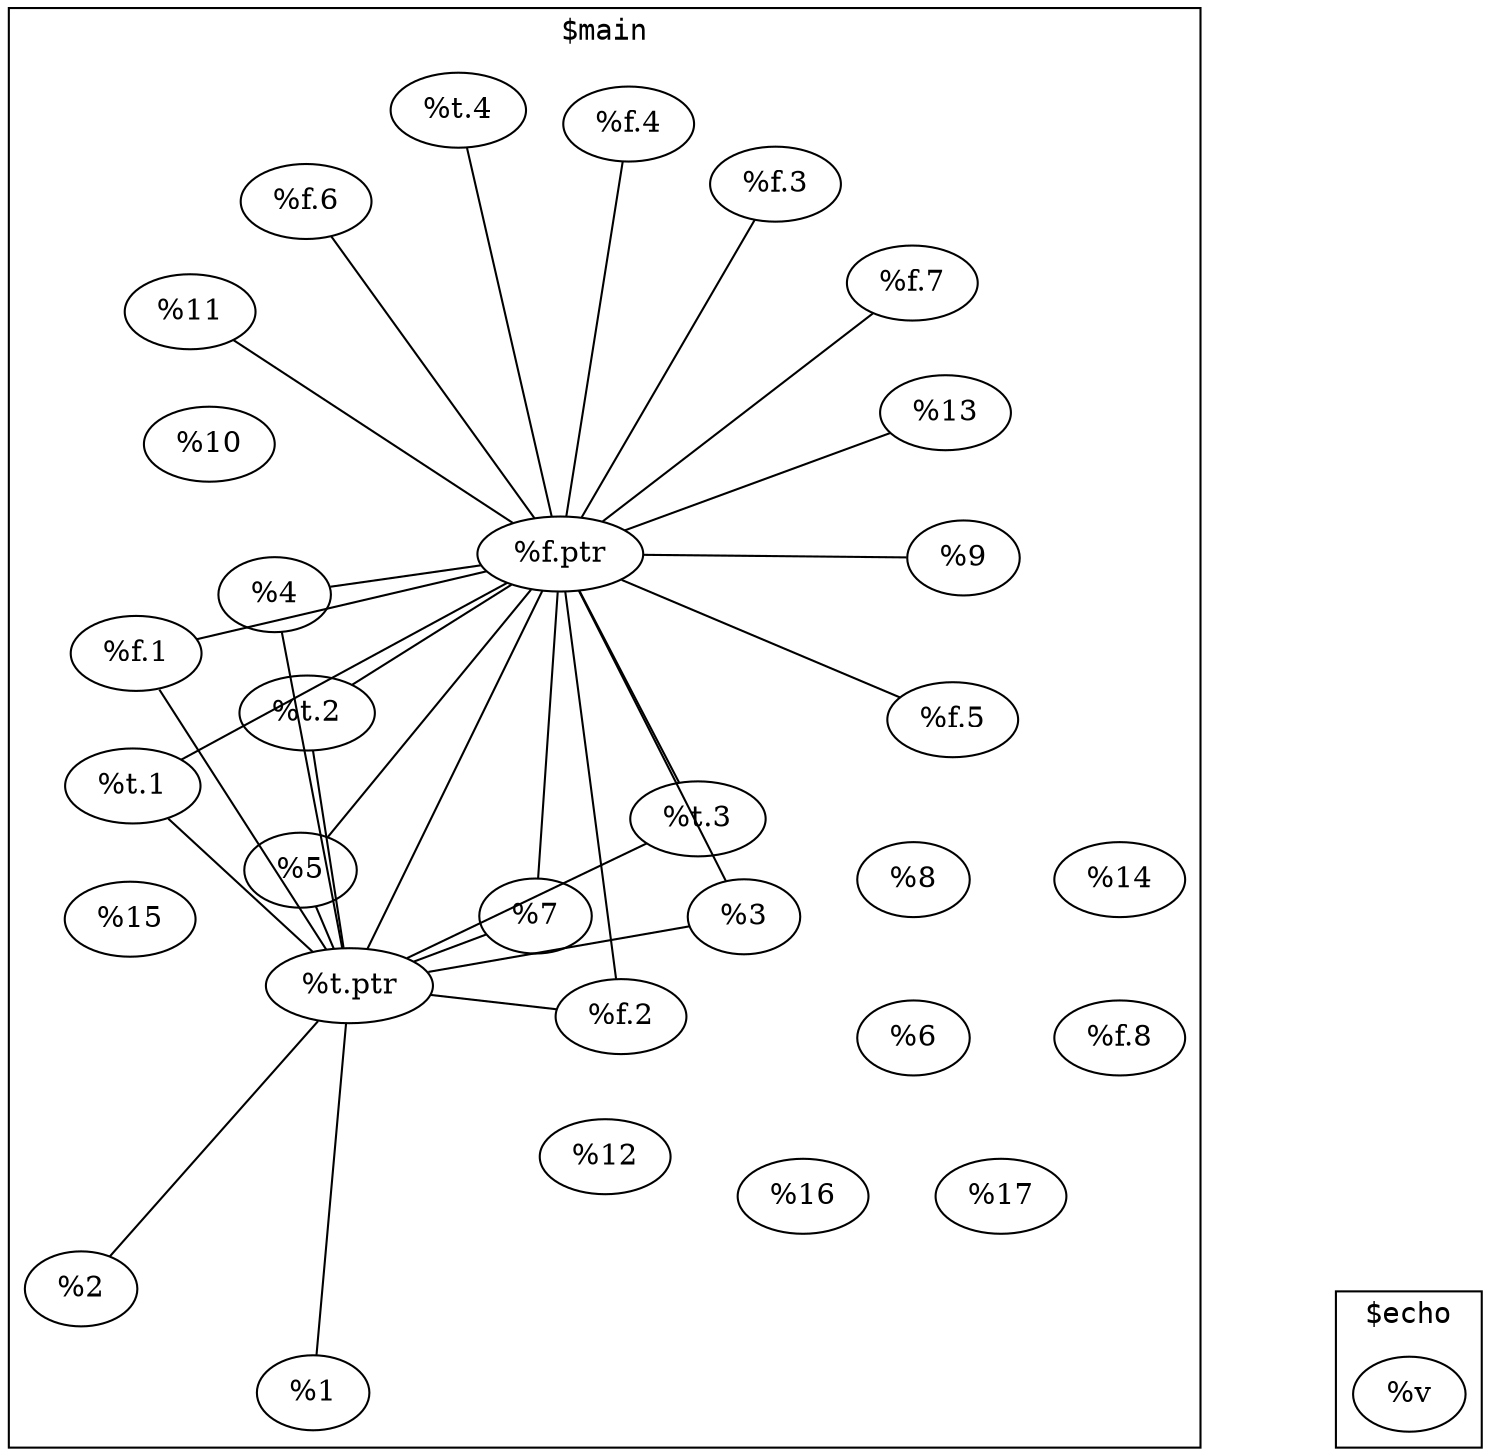 graph {
   fontname=monospace
   layout=fdp

   subgraph cluster_0 {
      label="$main"
      "$main%t.ptr" [label="%t.ptr"]
      "$main%t.ptr" -- "$main%1"
      "$main%t.ptr" -- "$main%2"
      "$main%t.ptr" -- "$main%f.ptr"
      "$main%t.ptr" -- "$main%3"
      "$main%t.ptr" -- "$main%4"
      "$main%t.ptr" -- "$main%t.1"
      "$main%t.ptr" -- "$main%f.2"
      "$main%t.ptr" -- "$main%f.1"
      "$main%t.ptr" -- "$main%5"
      "$main%t.ptr" -- "$main%t.3"
      "$main%t.ptr" -- "$main%t.2"
      "$main%t.ptr" -- "$main%7"
      "$main%1" [label="%1"]
      "$main%2" [label="%2"]
      "$main%f.ptr" [label="%f.ptr"]
      "$main%f.ptr" -- "$main%3"
      "$main%f.ptr" -- "$main%4"
      "$main%f.ptr" -- "$main%t.1"
      "$main%f.ptr" -- "$main%f.2"
      "$main%f.ptr" -- "$main%f.1"
      "$main%f.ptr" -- "$main%5"
      "$main%f.ptr" -- "$main%t.3"
      "$main%f.ptr" -- "$main%t.2"
      "$main%f.ptr" -- "$main%7"
      "$main%f.ptr" -- "$main%f.3"
      "$main%f.ptr" -- "$main%t.4"
      "$main%f.ptr" -- "$main%9"
      "$main%f.ptr" -- "$main%f.5"
      "$main%f.ptr" -- "$main%f.4"
      "$main%f.ptr" -- "$main%11"
      "$main%f.ptr" -- "$main%f.6"
      "$main%f.ptr" -- "$main%13"
      "$main%f.ptr" -- "$main%f.7"
      "$main%3" [label="%3"]
      "$main%4" [label="%4"]
      "$main%t.1" [label="%t.1"]
      "$main%6" [label="%6"]
      "$main%f.2" [label="%f.2"]
      "$main%f.1" [label="%f.1"]
      "$main%5" [label="%5"]
      "$main%8" [label="%8"]
      "$main%t.3" [label="%t.3"]
      "$main%t.2" [label="%t.2"]
      "$main%7" [label="%7"]
      "$main%10" [label="%10"]
      "$main%f.3" [label="%f.3"]
      "$main%t.4" [label="%t.4"]
      "$main%9" [label="%9"]
      "$main%12" [label="%12"]
      "$main%f.5" [label="%f.5"]
      "$main%f.4" [label="%f.4"]
      "$main%11" [label="%11"]
      "$main%16" [label="%16"]
      "$main%17" [label="%17"]
      "$main%f.6" [label="%f.6"]
      "$main%13" [label="%13"]
      "$main%f.7" [label="%f.7"]
      "$main%15" [label="%15"]
      "$main%f.8" [label="%f.8"]
      "$main%14" [label="%14"]
   }

   subgraph cluster_1 {
      label="$echo"
      "$echo%v" [label="%v"]
   }
}
